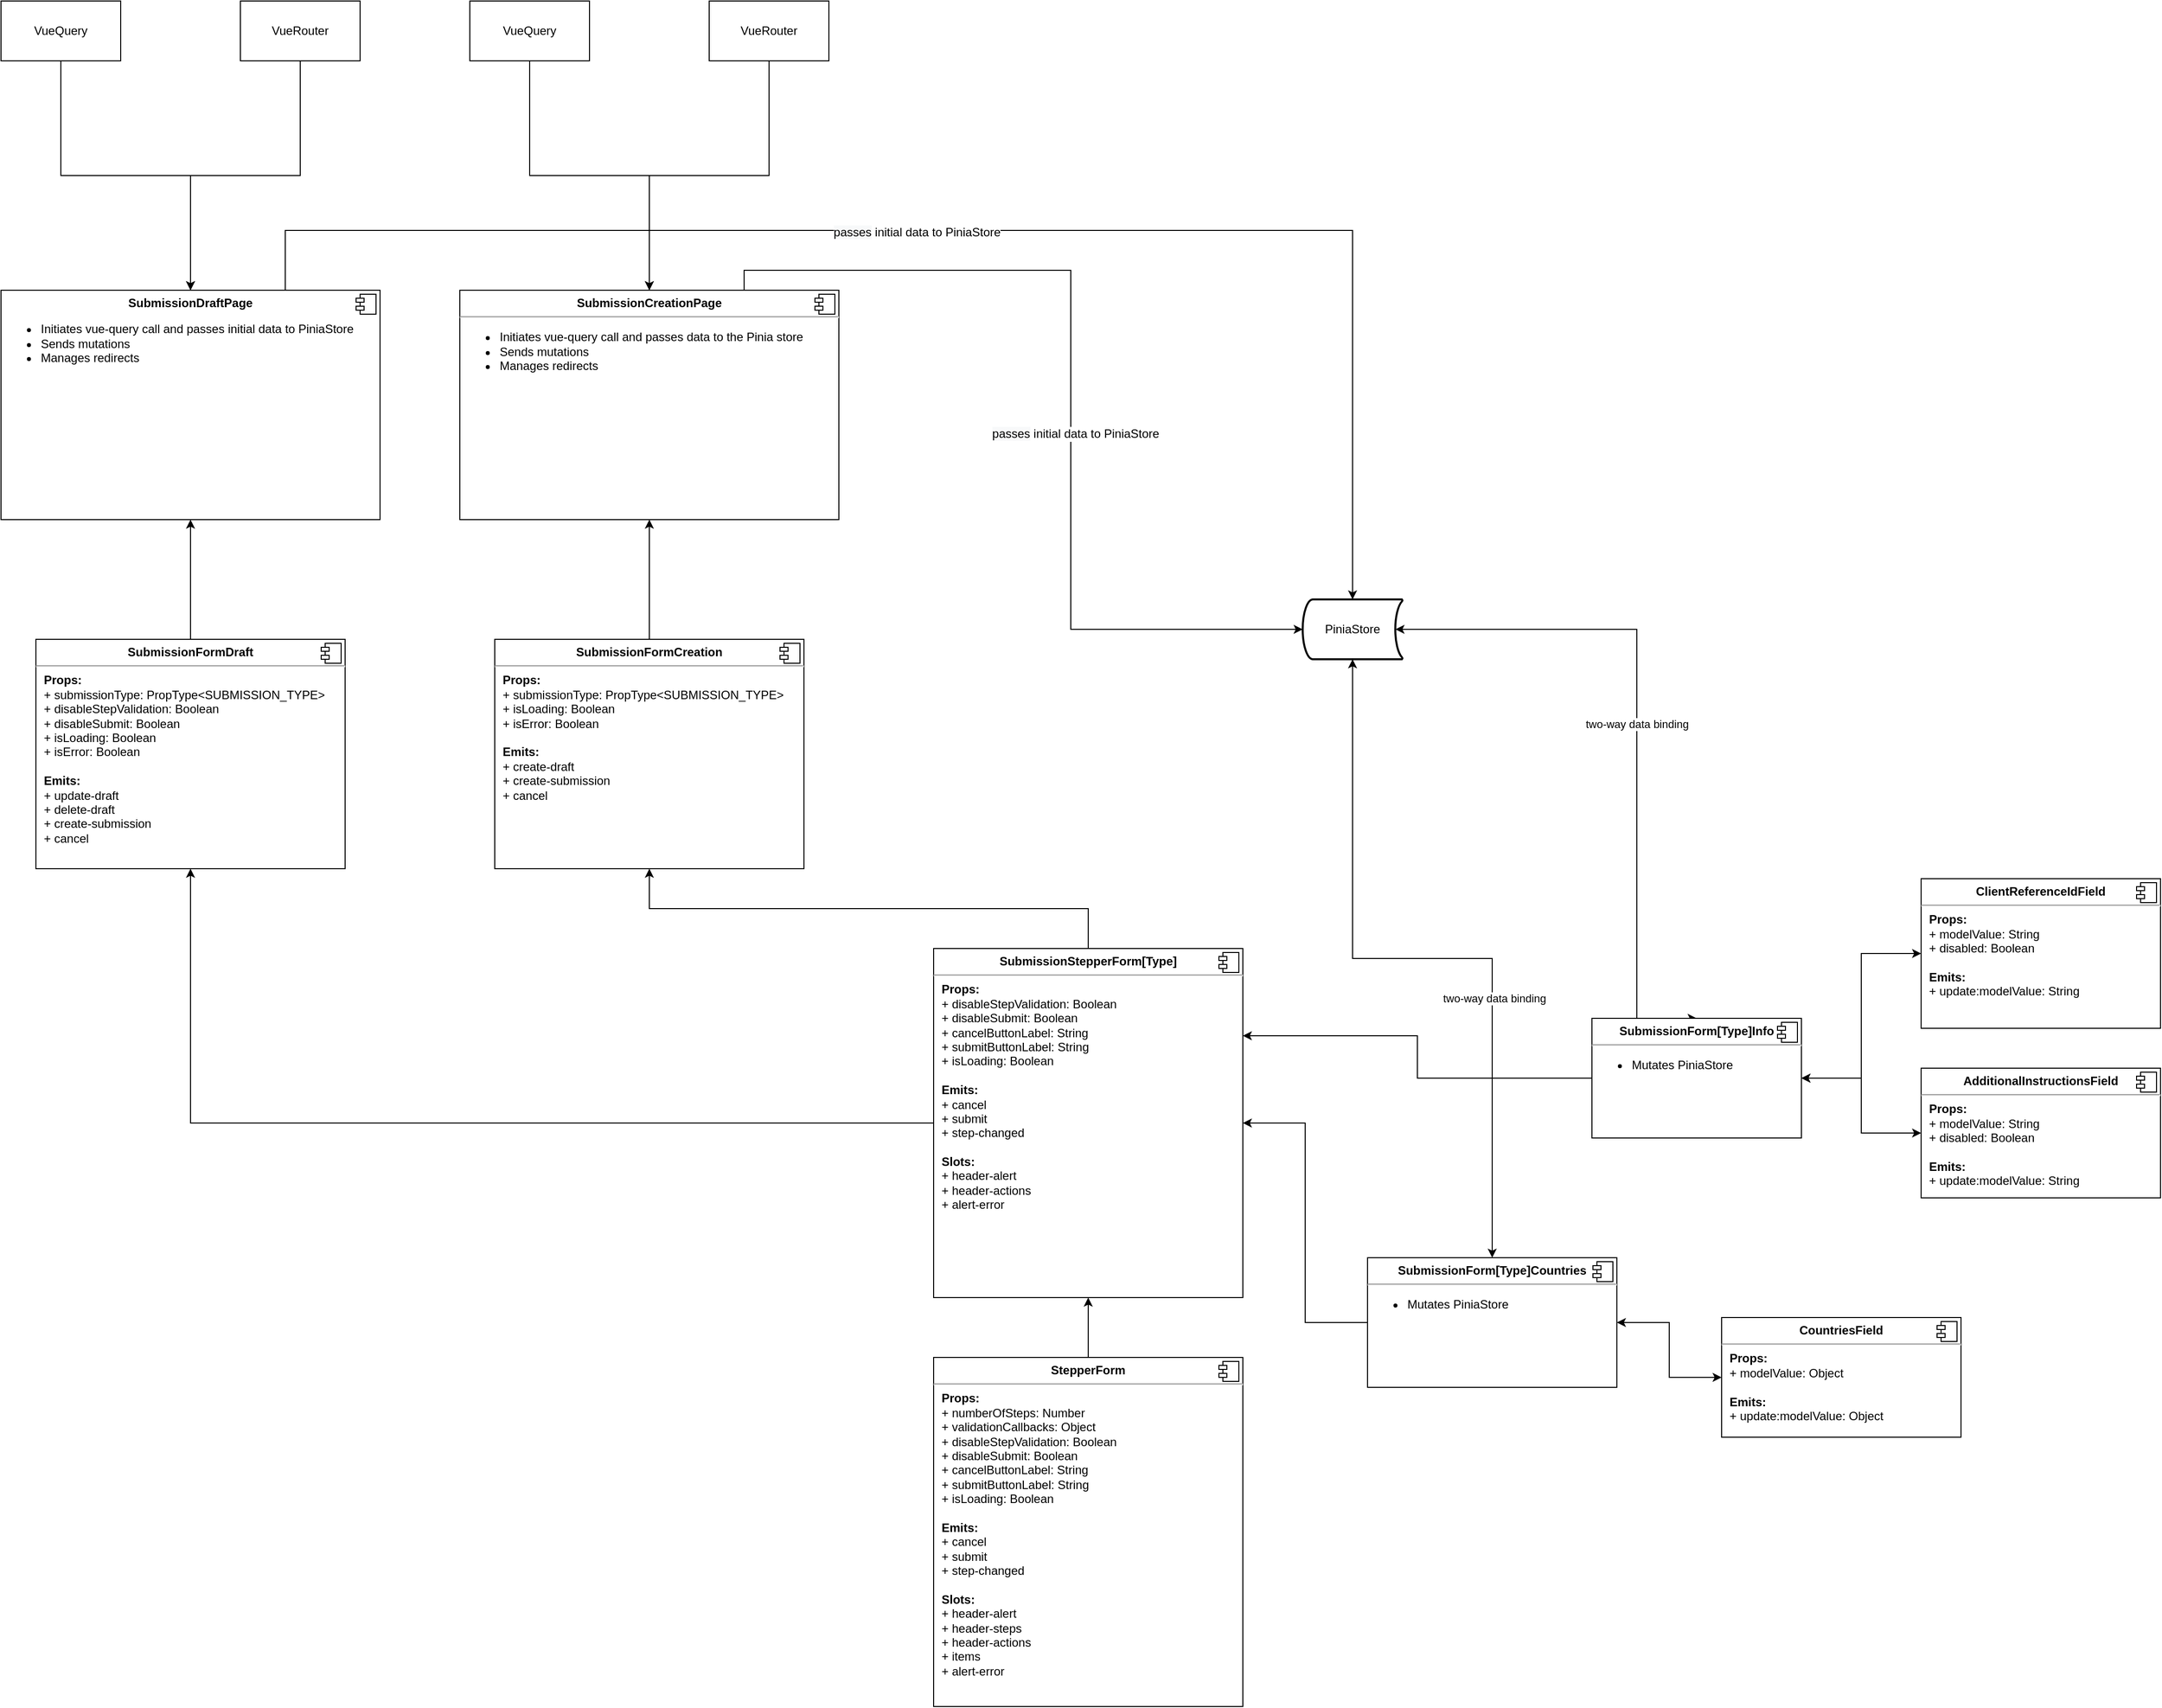 <mxfile version="24.4.3" type="github" pages="2">
  <diagram id="yQAiJljKEvF_fn-yX_yT" name="Page-1">
    <mxGraphModel dx="2591" dy="2168" grid="1" gridSize="10" guides="1" tooltips="1" connect="1" arrows="1" fold="1" page="1" pageScale="1" pageWidth="850" pageHeight="1100" math="0" shadow="0">
      <root>
        <mxCell id="0" />
        <mxCell id="1" parent="0" />
        <mxCell id="LBfsR1uAuUa0BLk_5qPO-131" style="edgeStyle=orthogonalEdgeStyle;rounded=0;sketch=0;orthogonalLoop=1;jettySize=auto;html=1;entryX=0.5;entryY=1;entryDx=0;entryDy=0;shadow=0;startArrow=none;startFill=0;" parent="1" source="LBfsR1uAuUa0BLk_5qPO-85" target="LBfsR1uAuUa0BLk_5qPO-111" edge="1">
          <mxGeometry relative="1" as="geometry" />
        </mxCell>
        <mxCell id="LBfsR1uAuUa0BLk_5qPO-85" value="&lt;p style=&quot;margin:0px;margin-top:6px;text-align:center;&quot;&gt;&lt;span style=&quot;&quot;&gt;&lt;b&gt;SubmissionFormCreation&lt;/b&gt;&lt;/span&gt;&lt;br&gt;&lt;/p&gt;&lt;hr&gt;&lt;p style=&quot;margin:0px;margin-left:8px;&quot;&gt;&lt;b style=&quot;background-color: initial;&quot;&gt;Props:&lt;/b&gt;&lt;br&gt;+ submissionType: PropType&amp;lt;SUBMISSION_TYPE&amp;gt;&lt;br&gt;+ isLoading: Boolean&lt;/p&gt;&lt;p style=&quot;margin:0px;margin-left:8px;&quot;&gt;+ isError: Boolean&lt;br&gt;&lt;br&gt;&lt;b&gt;Emits:&lt;/b&gt;&lt;br&gt;+&amp;nbsp;create-draft&lt;br&gt;+&amp;nbsp;create-submission&lt;br&gt;+&amp;nbsp;cancel&lt;br&gt;&lt;/p&gt;" style="align=left;overflow=fill;html=1;dropTarget=0;" parent="1" vertex="1">
          <mxGeometry x="-163" y="-240" width="310" height="230" as="geometry" />
        </mxCell>
        <mxCell id="LBfsR1uAuUa0BLk_5qPO-86" value="" style="shape=component;jettyWidth=8;jettyHeight=4;" parent="LBfsR1uAuUa0BLk_5qPO-85" vertex="1">
          <mxGeometry x="1" width="20" height="20" relative="1" as="geometry">
            <mxPoint x="-24" y="4" as="offset" />
          </mxGeometry>
        </mxCell>
        <mxCell id="LBfsR1uAuUa0BLk_5qPO-87" style="edgeStyle=orthogonalEdgeStyle;rounded=0;sketch=0;orthogonalLoop=1;jettySize=auto;html=1;shadow=0;startArrow=none;startFill=0;exitX=0.5;exitY=0;exitDx=0;exitDy=0;entryX=0.5;entryY=1;entryDx=0;entryDy=0;" parent="1" source="LBfsR1uAuUa0BLk_5qPO-88" target="LBfsR1uAuUa0BLk_5qPO-85" edge="1">
          <mxGeometry relative="1" as="geometry">
            <mxPoint x="-8" y="90" as="targetPoint" />
          </mxGeometry>
        </mxCell>
        <mxCell id="LBfsR1uAuUa0BLk_5qPO-130" style="edgeStyle=orthogonalEdgeStyle;rounded=0;sketch=0;orthogonalLoop=1;jettySize=auto;html=1;entryX=0.5;entryY=1;entryDx=0;entryDy=0;shadow=0;startArrow=none;startFill=0;" parent="1" source="LBfsR1uAuUa0BLk_5qPO-88" target="LBfsR1uAuUa0BLk_5qPO-122" edge="1">
          <mxGeometry relative="1" as="geometry" />
        </mxCell>
        <mxCell id="LBfsR1uAuUa0BLk_5qPO-88" value="&lt;p style=&quot;margin:0px;margin-top:6px;text-align:center;&quot;&gt;&lt;b&gt;SubmissionStepperForm[Type]&lt;/b&gt;&lt;br&gt;&lt;/p&gt;&lt;hr&gt;&lt;p style=&quot;margin:0px;margin-left:8px;&quot;&gt;&lt;b style=&quot;background-color: initial;&quot;&gt;Props:&lt;/b&gt;&lt;br&gt;&lt;/p&gt;&lt;p style=&quot;margin:0px;margin-left:8px;&quot;&gt;+ disableStepValidation: Boolean&lt;br&gt;+ disableSubmit: Boolean&lt;br&gt;+ cancelButtonLabel: String&lt;br&gt;+ submitButtonLabel: String&lt;br&gt;+ isLoading: Boolean&lt;br&gt;&lt;br&gt;&lt;b&gt;Emits:&lt;/b&gt;&lt;br&gt;+&amp;nbsp;cancel&lt;br&gt;+&amp;nbsp;submit&lt;br&gt;+&amp;nbsp;step-changed&lt;br&gt;&lt;br&gt;&lt;b&gt;Slots:&lt;/b&gt;&lt;br&gt;+ header-alert&lt;br&gt;+ header-actions&lt;br&gt;+ alert-error&lt;/p&gt;" style="align=left;overflow=fill;html=1;dropTarget=0;" parent="1" vertex="1">
          <mxGeometry x="277" y="70" width="310" height="350" as="geometry" />
        </mxCell>
        <mxCell id="LBfsR1uAuUa0BLk_5qPO-89" value="" style="shape=component;jettyWidth=8;jettyHeight=4;" parent="LBfsR1uAuUa0BLk_5qPO-88" vertex="1">
          <mxGeometry x="1" width="20" height="20" relative="1" as="geometry">
            <mxPoint x="-24" y="4" as="offset" />
          </mxGeometry>
        </mxCell>
        <mxCell id="LBfsR1uAuUa0BLk_5qPO-90" style="edgeStyle=orthogonalEdgeStyle;rounded=0;sketch=0;orthogonalLoop=1;jettySize=auto;html=1;shadow=0;startArrow=classic;startFill=1;exitX=0.5;exitY=0;exitDx=0;exitDy=0;entryX=0.93;entryY=0.5;entryDx=0;entryDy=0;entryPerimeter=0;" parent="1" source="LBfsR1uAuUa0BLk_5qPO-94" target="LBfsR1uAuUa0BLk_5qPO-96" edge="1">
          <mxGeometry relative="1" as="geometry">
            <mxPoint x="857" y="-250" as="targetPoint" />
            <Array as="points">
              <mxPoint x="982" y="-250" />
            </Array>
          </mxGeometry>
        </mxCell>
        <mxCell id="LBfsR1uAuUa0BLk_5qPO-91" value="two-way data binding" style="edgeLabel;html=1;align=center;verticalAlign=middle;resizable=0;points=[];" parent="LBfsR1uAuUa0BLk_5qPO-90" vertex="1" connectable="0">
          <mxGeometry x="0.027" relative="1" as="geometry">
            <mxPoint as="offset" />
          </mxGeometry>
        </mxCell>
        <mxCell id="LBfsR1uAuUa0BLk_5qPO-92" style="edgeStyle=orthogonalEdgeStyle;rounded=0;sketch=0;orthogonalLoop=1;jettySize=auto;html=1;entryX=0;entryY=0.5;entryDx=0;entryDy=0;shadow=0;startArrow=classic;startFill=1;" parent="1" source="LBfsR1uAuUa0BLk_5qPO-94" target="LBfsR1uAuUa0BLk_5qPO-97" edge="1">
          <mxGeometry relative="1" as="geometry" />
        </mxCell>
        <mxCell id="LBfsR1uAuUa0BLk_5qPO-120" style="edgeStyle=orthogonalEdgeStyle;rounded=0;sketch=0;orthogonalLoop=1;jettySize=auto;html=1;entryX=1;entryY=0.25;entryDx=0;entryDy=0;shadow=0;startArrow=none;startFill=0;" parent="1" source="LBfsR1uAuUa0BLk_5qPO-94" target="LBfsR1uAuUa0BLk_5qPO-88" edge="1">
          <mxGeometry relative="1" as="geometry" />
        </mxCell>
        <mxCell id="LBfsR1uAuUa0BLk_5qPO-94" value="&lt;p style=&quot;margin:0px;margin-top:6px;text-align:center;&quot;&gt;&lt;b&gt;SubmissionForm[Type]Info&lt;/b&gt;&lt;br&gt;&lt;/p&gt;&lt;hr&gt;&lt;p style=&quot;margin:0px;margin-left:8px;&quot;&gt;&lt;/p&gt;&lt;ul&gt;&lt;li&gt;&lt;span style=&quot;background-color: initial;&quot;&gt;Mutates PiniaStore&lt;/span&gt;&lt;/li&gt;&lt;/ul&gt;&lt;p&gt;&lt;/p&gt;" style="align=left;overflow=fill;html=1;dropTarget=0;" parent="1" vertex="1">
          <mxGeometry x="937" y="140" width="210" height="120" as="geometry" />
        </mxCell>
        <mxCell id="LBfsR1uAuUa0BLk_5qPO-95" value="" style="shape=component;jettyWidth=8;jettyHeight=4;" parent="LBfsR1uAuUa0BLk_5qPO-94" vertex="1">
          <mxGeometry x="1" width="20" height="20" relative="1" as="geometry">
            <mxPoint x="-24" y="4" as="offset" />
          </mxGeometry>
        </mxCell>
        <mxCell id="LBfsR1uAuUa0BLk_5qPO-96" value="PiniaStore" style="strokeWidth=2;html=1;shape=mxgraph.flowchart.stored_data;whiteSpace=wrap;" parent="1" vertex="1">
          <mxGeometry x="647" y="-280" width="100" height="60" as="geometry" />
        </mxCell>
        <mxCell id="LBfsR1uAuUa0BLk_5qPO-97" value="&lt;p style=&quot;margin:0px;margin-top:6px;text-align:center;&quot;&gt;&lt;b&gt;ClientReferenceIdField&lt;/b&gt;&lt;br&gt;&lt;/p&gt;&lt;hr&gt;&lt;p style=&quot;margin:0px;margin-left:8px;&quot;&gt;&lt;b style=&quot;background-color: initial;&quot;&gt;Props:&lt;/b&gt;&lt;br&gt;+ modelValue: String&lt;br&gt;+ disabled: Boolean&lt;br&gt;&lt;br&gt;&lt;b&gt;Emits:&lt;/b&gt;&lt;br&gt;+&amp;nbsp;update:modelValue: String&lt;br&gt;&lt;/p&gt;" style="align=left;overflow=fill;html=1;dropTarget=0;" parent="1" vertex="1">
          <mxGeometry x="1267" width="240" height="150" as="geometry" />
        </mxCell>
        <mxCell id="LBfsR1uAuUa0BLk_5qPO-98" value="" style="shape=component;jettyWidth=8;jettyHeight=4;" parent="LBfsR1uAuUa0BLk_5qPO-97" vertex="1">
          <mxGeometry x="1" width="20" height="20" relative="1" as="geometry">
            <mxPoint x="-24" y="4" as="offset" />
          </mxGeometry>
        </mxCell>
        <mxCell id="LBfsR1uAuUa0BLk_5qPO-99" style="edgeStyle=orthogonalEdgeStyle;rounded=0;sketch=0;orthogonalLoop=1;jettySize=auto;html=1;entryX=1;entryY=0.5;entryDx=0;entryDy=0;shadow=0;startArrow=classic;startFill=1;" parent="1" source="LBfsR1uAuUa0BLk_5qPO-100" target="LBfsR1uAuUa0BLk_5qPO-94" edge="1">
          <mxGeometry relative="1" as="geometry" />
        </mxCell>
        <mxCell id="LBfsR1uAuUa0BLk_5qPO-100" value="&lt;p style=&quot;margin:0px;margin-top:6px;text-align:center;&quot;&gt;&lt;b&gt;AdditionalInstructionsField&lt;/b&gt;&lt;br&gt;&lt;/p&gt;&lt;hr&gt;&lt;p style=&quot;margin:0px;margin-left:8px;&quot;&gt;&lt;b style=&quot;background-color: initial;&quot;&gt;Props:&lt;/b&gt;&lt;br&gt;+ modelValue: String&lt;br&gt;+ disabled: Boolean&lt;br&gt;&lt;br&gt;&lt;b&gt;Emits:&lt;/b&gt;&lt;br&gt;+&amp;nbsp;update:modelValue: String&lt;br&gt;&lt;/p&gt;" style="align=left;overflow=fill;html=1;dropTarget=0;" parent="1" vertex="1">
          <mxGeometry x="1267" y="190" width="240" height="130" as="geometry" />
        </mxCell>
        <mxCell id="LBfsR1uAuUa0BLk_5qPO-101" value="" style="shape=component;jettyWidth=8;jettyHeight=4;" parent="LBfsR1uAuUa0BLk_5qPO-100" vertex="1">
          <mxGeometry x="1" width="20" height="20" relative="1" as="geometry">
            <mxPoint x="-24" y="4" as="offset" />
          </mxGeometry>
        </mxCell>
        <mxCell id="LBfsR1uAuUa0BLk_5qPO-102" style="edgeStyle=orthogonalEdgeStyle;rounded=0;sketch=0;orthogonalLoop=1;jettySize=auto;html=1;shadow=0;startArrow=classic;startFill=1;entryX=0.5;entryY=1;entryDx=0;entryDy=0;entryPerimeter=0;" parent="1" source="LBfsR1uAuUa0BLk_5qPO-105" target="LBfsR1uAuUa0BLk_5qPO-96" edge="1">
          <mxGeometry relative="1" as="geometry">
            <mxPoint x="707" y="170" as="targetPoint" />
          </mxGeometry>
        </mxCell>
        <mxCell id="LBfsR1uAuUa0BLk_5qPO-103" value="two-way data binding" style="edgeLabel;html=1;align=center;verticalAlign=middle;resizable=0;points=[];" parent="LBfsR1uAuUa0BLk_5qPO-102" vertex="1" connectable="0">
          <mxGeometry x="-0.297" y="-2" relative="1" as="geometry">
            <mxPoint as="offset" />
          </mxGeometry>
        </mxCell>
        <mxCell id="LBfsR1uAuUa0BLk_5qPO-104" style="edgeStyle=orthogonalEdgeStyle;rounded=0;sketch=0;orthogonalLoop=1;jettySize=auto;html=1;shadow=0;startArrow=none;startFill=0;exitX=0;exitY=0.5;exitDx=0;exitDy=0;" parent="1" source="LBfsR1uAuUa0BLk_5qPO-105" target="LBfsR1uAuUa0BLk_5qPO-88" edge="1">
          <mxGeometry relative="1" as="geometry" />
        </mxCell>
        <mxCell id="LBfsR1uAuUa0BLk_5qPO-105" value="&lt;p style=&quot;margin:0px;margin-top:6px;text-align:center;&quot;&gt;&lt;b&gt;SubmissionForm[Type]Countries&lt;/b&gt;&lt;br&gt;&lt;/p&gt;&lt;hr&gt;&lt;p style=&quot;margin:0px;margin-left:8px;&quot;&gt;&lt;/p&gt;&lt;ul&gt;&lt;li&gt;&lt;span style=&quot;background-color: initial;&quot;&gt;Mutates PiniaStore&lt;/span&gt;&lt;/li&gt;&lt;/ul&gt;&lt;p&gt;&lt;/p&gt;" style="align=left;overflow=fill;html=1;dropTarget=0;" parent="1" vertex="1">
          <mxGeometry x="712" y="380" width="250" height="130" as="geometry" />
        </mxCell>
        <mxCell id="LBfsR1uAuUa0BLk_5qPO-106" value="" style="shape=component;jettyWidth=8;jettyHeight=4;" parent="LBfsR1uAuUa0BLk_5qPO-105" vertex="1">
          <mxGeometry x="1" width="20" height="20" relative="1" as="geometry">
            <mxPoint x="-24" y="4" as="offset" />
          </mxGeometry>
        </mxCell>
        <mxCell id="LBfsR1uAuUa0BLk_5qPO-107" style="edgeStyle=orthogonalEdgeStyle;rounded=0;sketch=0;orthogonalLoop=1;jettySize=auto;html=1;entryX=1;entryY=0.5;entryDx=0;entryDy=0;shadow=0;startArrow=classic;startFill=1;" parent="1" source="LBfsR1uAuUa0BLk_5qPO-108" target="LBfsR1uAuUa0BLk_5qPO-105" edge="1">
          <mxGeometry relative="1" as="geometry" />
        </mxCell>
        <mxCell id="LBfsR1uAuUa0BLk_5qPO-108" value="&lt;p style=&quot;margin:0px;margin-top:6px;text-align:center;&quot;&gt;&lt;b&gt;CountriesField&lt;/b&gt;&lt;br&gt;&lt;/p&gt;&lt;hr&gt;&lt;p style=&quot;margin:0px;margin-left:8px;&quot;&gt;&lt;b style=&quot;background-color: initial;&quot;&gt;Props:&lt;/b&gt;&lt;br&gt;+ modelValue: Object&lt;br&gt;&lt;br&gt;&lt;b&gt;Emits:&lt;/b&gt;&lt;br&gt;+&amp;nbsp;update:modelValue: Object&lt;br&gt;&lt;/p&gt;" style="align=left;overflow=fill;html=1;dropTarget=0;" parent="1" vertex="1">
          <mxGeometry x="1067" y="440" width="240" height="120" as="geometry" />
        </mxCell>
        <mxCell id="LBfsR1uAuUa0BLk_5qPO-109" value="" style="shape=component;jettyWidth=8;jettyHeight=4;" parent="LBfsR1uAuUa0BLk_5qPO-108" vertex="1">
          <mxGeometry x="1" width="20" height="20" relative="1" as="geometry">
            <mxPoint x="-24" y="4" as="offset" />
          </mxGeometry>
        </mxCell>
        <mxCell id="LBfsR1uAuUa0BLk_5qPO-110" style="edgeStyle=orthogonalEdgeStyle;rounded=0;sketch=0;orthogonalLoop=1;jettySize=auto;html=1;entryX=0;entryY=0.5;entryDx=0;entryDy=0;entryPerimeter=0;shadow=0;startArrow=none;startFill=0;exitX=0.75;exitY=0;exitDx=0;exitDy=0;" parent="1" source="LBfsR1uAuUa0BLk_5qPO-111" target="LBfsR1uAuUa0BLk_5qPO-96" edge="1">
          <mxGeometry relative="1" as="geometry" />
        </mxCell>
        <mxCell id="LBfsR1uAuUa0BLk_5qPO-134" value="&lt;span style=&quot;font-size: 12px; text-align: left; background-color: rgb(248, 249, 250);&quot;&gt;passes&lt;/span&gt;&lt;span style=&quot;font-size: 12px; text-align: left; background-color: initial;&quot;&gt;&amp;nbsp;initial data to PiniaStore&lt;/span&gt;" style="edgeLabel;html=1;align=center;verticalAlign=middle;resizable=0;points=[];" parent="LBfsR1uAuUa0BLk_5qPO-110" vertex="1" connectable="0">
          <mxGeometry x="0.088" y="4" relative="1" as="geometry">
            <mxPoint as="offset" />
          </mxGeometry>
        </mxCell>
        <mxCell id="LBfsR1uAuUa0BLk_5qPO-111" value="&lt;p style=&quot;margin:0px;margin-top:6px;text-align:center;&quot;&gt;&lt;span style=&quot;&quot;&gt;&lt;b&gt;SubmissionCreationPage&lt;/b&gt;&lt;/span&gt;&lt;br&gt;&lt;/p&gt;&lt;hr&gt;&lt;p style=&quot;margin:0px;margin-left:8px;&quot;&gt;&lt;/p&gt;&lt;ul&gt;&lt;li&gt;Initiates vue-query call and passes&lt;span style=&quot;background-color: initial;&quot;&gt;&amp;nbsp;data to the Pinia store&lt;/span&gt;&lt;/li&gt;&lt;li&gt;Sends mutations&lt;/li&gt;&lt;li&gt;Manages redirects&lt;/li&gt;&lt;/ul&gt;&lt;p&gt;&lt;/p&gt;" style="align=left;overflow=fill;html=1;dropTarget=0;" parent="1" vertex="1">
          <mxGeometry x="-198" y="-590" width="380" height="230" as="geometry" />
        </mxCell>
        <mxCell id="LBfsR1uAuUa0BLk_5qPO-112" value="" style="shape=component;jettyWidth=8;jettyHeight=4;" parent="LBfsR1uAuUa0BLk_5qPO-111" vertex="1">
          <mxGeometry x="1" width="20" height="20" relative="1" as="geometry">
            <mxPoint x="-24" y="4" as="offset" />
          </mxGeometry>
        </mxCell>
        <mxCell id="LBfsR1uAuUa0BLk_5qPO-113" style="edgeStyle=orthogonalEdgeStyle;rounded=0;sketch=0;orthogonalLoop=1;jettySize=auto;html=1;shadow=0;startArrow=none;startFill=0;" parent="1" source="LBfsR1uAuUa0BLk_5qPO-114" target="LBfsR1uAuUa0BLk_5qPO-111" edge="1">
          <mxGeometry relative="1" as="geometry" />
        </mxCell>
        <mxCell id="LBfsR1uAuUa0BLk_5qPO-114" value="VueQuery" style="rounded=0;whiteSpace=wrap;html=1;" parent="1" vertex="1">
          <mxGeometry x="-188" y="-880" width="120" height="60" as="geometry" />
        </mxCell>
        <mxCell id="LBfsR1uAuUa0BLk_5qPO-115" style="edgeStyle=orthogonalEdgeStyle;rounded=0;sketch=0;orthogonalLoop=1;jettySize=auto;html=1;entryX=0.5;entryY=1;entryDx=0;entryDy=0;shadow=0;startArrow=none;startFill=0;" parent="1" source="LBfsR1uAuUa0BLk_5qPO-116" target="LBfsR1uAuUa0BLk_5qPO-88" edge="1">
          <mxGeometry relative="1" as="geometry" />
        </mxCell>
        <mxCell id="LBfsR1uAuUa0BLk_5qPO-116" value="&lt;p style=&quot;margin:0px;margin-top:6px;text-align:center;&quot;&gt;&lt;b&gt;StepperForm&lt;/b&gt;&lt;br&gt;&lt;/p&gt;&lt;hr&gt;&lt;p style=&quot;margin:0px;margin-left:8px;&quot;&gt;&lt;b style=&quot;background-color: initial;&quot;&gt;Props:&lt;/b&gt;&lt;br&gt;&lt;/p&gt;&lt;p style=&quot;margin:0px;margin-left:8px;&quot;&gt;+ numberOfSteps: Number&lt;br&gt;+ validationCallbacks: Object&lt;br&gt;+ disableStepValidation: Boolean&lt;br&gt;+ disableSubmit: Boolean&lt;br&gt;+ cancelButtonLabel: String&lt;br&gt;+ submitButtonLabel: String&lt;br&gt;+ isLoading: Boolean&lt;br&gt;&lt;br&gt;&lt;b&gt;Emits:&lt;/b&gt;&lt;br&gt;+&amp;nbsp;cancel&lt;br&gt;+&amp;nbsp;submit&lt;br&gt;+&amp;nbsp;step-changed&lt;br&gt;&lt;br&gt;&lt;b&gt;Slots:&lt;/b&gt;&lt;br&gt;+ header-alert&lt;br&gt;+&amp;nbsp;header-steps&lt;br&gt;+ header-actions&lt;br&gt;+&amp;nbsp;items&lt;br&gt;+ alert-error&lt;/p&gt;" style="align=left;overflow=fill;html=1;dropTarget=0;" parent="1" vertex="1">
          <mxGeometry x="277" y="480" width="310" height="350" as="geometry" />
        </mxCell>
        <mxCell id="LBfsR1uAuUa0BLk_5qPO-117" value="" style="shape=component;jettyWidth=8;jettyHeight=4;" parent="LBfsR1uAuUa0BLk_5qPO-116" vertex="1">
          <mxGeometry x="1" width="20" height="20" relative="1" as="geometry">
            <mxPoint x="-24" y="4" as="offset" />
          </mxGeometry>
        </mxCell>
        <mxCell id="LBfsR1uAuUa0BLk_5qPO-118" style="edgeStyle=orthogonalEdgeStyle;rounded=0;sketch=0;orthogonalLoop=1;jettySize=auto;html=1;entryX=0.5;entryY=0;entryDx=0;entryDy=0;shadow=0;startArrow=none;startFill=0;" parent="1" source="LBfsR1uAuUa0BLk_5qPO-119" target="LBfsR1uAuUa0BLk_5qPO-111" edge="1">
          <mxGeometry relative="1" as="geometry" />
        </mxCell>
        <mxCell id="LBfsR1uAuUa0BLk_5qPO-119" value="VueRouter" style="rounded=0;whiteSpace=wrap;html=1;" parent="1" vertex="1">
          <mxGeometry x="52" y="-880" width="120" height="60" as="geometry" />
        </mxCell>
        <mxCell id="LBfsR1uAuUa0BLk_5qPO-121" style="edgeStyle=orthogonalEdgeStyle;rounded=0;sketch=0;orthogonalLoop=1;jettySize=auto;html=1;entryX=0.5;entryY=1;entryDx=0;entryDy=0;shadow=0;startArrow=none;startFill=0;" parent="1" source="LBfsR1uAuUa0BLk_5qPO-122" target="LBfsR1uAuUa0BLk_5qPO-124" edge="1">
          <mxGeometry relative="1" as="geometry" />
        </mxCell>
        <mxCell id="LBfsR1uAuUa0BLk_5qPO-122" value="&lt;p style=&quot;margin:0px;margin-top:6px;text-align:center;&quot;&gt;&lt;span style=&quot;&quot;&gt;&lt;b&gt;SubmissionFormDraft&lt;/b&gt;&lt;/span&gt;&lt;br&gt;&lt;/p&gt;&lt;hr&gt;&lt;p style=&quot;margin:0px;margin-left:8px;&quot;&gt;&lt;b style=&quot;background-color: initial;&quot;&gt;Props:&lt;/b&gt;&lt;br&gt;+ submissionType: PropType&amp;lt;SUBMISSION_TYPE&amp;gt;&lt;br&gt;+ disableStepValidation: Boolean&lt;br&gt;+ disableSubmit: Boolean&lt;br&gt;+ isLoading: Boolean&lt;/p&gt;&lt;p style=&quot;margin:0px;margin-left:8px;&quot;&gt;+ isError: Boolean&lt;br&gt;&lt;br&gt;&lt;b&gt;Emits:&lt;/b&gt;&lt;br&gt;+&amp;nbsp;update-draft&lt;br&gt;+&amp;nbsp;delete-draft&lt;br&gt;+&amp;nbsp;create-submission&lt;br&gt;+&amp;nbsp;cancel&lt;br&gt;&lt;/p&gt;" style="align=left;overflow=fill;html=1;dropTarget=0;" parent="1" vertex="1">
          <mxGeometry x="-623" y="-240" width="310" height="230" as="geometry" />
        </mxCell>
        <mxCell id="LBfsR1uAuUa0BLk_5qPO-123" value="" style="shape=component;jettyWidth=8;jettyHeight=4;" parent="LBfsR1uAuUa0BLk_5qPO-122" vertex="1">
          <mxGeometry x="1" width="20" height="20" relative="1" as="geometry">
            <mxPoint x="-24" y="4" as="offset" />
          </mxGeometry>
        </mxCell>
        <mxCell id="LBfsR1uAuUa0BLk_5qPO-132" style="edgeStyle=orthogonalEdgeStyle;rounded=0;sketch=0;orthogonalLoop=1;jettySize=auto;html=1;exitX=0.75;exitY=0;exitDx=0;exitDy=0;entryX=0.5;entryY=0;entryDx=0;entryDy=0;entryPerimeter=0;shadow=0;startArrow=none;startFill=0;" parent="1" source="LBfsR1uAuUa0BLk_5qPO-124" target="LBfsR1uAuUa0BLk_5qPO-96" edge="1">
          <mxGeometry relative="1" as="geometry">
            <Array as="points">
              <mxPoint x="-373" y="-650" />
              <mxPoint x="697" y="-650" />
            </Array>
          </mxGeometry>
        </mxCell>
        <mxCell id="LBfsR1uAuUa0BLk_5qPO-133" value="&lt;span style=&quot;font-size: 12px; text-align: left; background-color: rgb(248, 249, 250);&quot;&gt;passes&lt;/span&gt;&lt;span style=&quot;font-size: 12px; text-align: left; background-color: initial;&quot;&gt;&amp;nbsp;initial data to PiniaStore&lt;/span&gt;" style="edgeLabel;html=1;align=center;verticalAlign=middle;resizable=0;points=[];" parent="LBfsR1uAuUa0BLk_5qPO-132" vertex="1" connectable="0">
          <mxGeometry x="-0.077" y="-2" relative="1" as="geometry">
            <mxPoint as="offset" />
          </mxGeometry>
        </mxCell>
        <mxCell id="LBfsR1uAuUa0BLk_5qPO-124" value="&lt;p style=&quot;margin:0px;margin-top:6px;text-align:center;&quot;&gt;&lt;span style=&quot;&quot;&gt;&lt;b&gt;SubmissionDraftPage&lt;/b&gt;&lt;/span&gt;&lt;/p&gt;&lt;p style=&quot;margin:0px;margin-left:8px;&quot;&gt;&lt;/p&gt;&lt;ul&gt;&lt;li&gt;Initiates vue-query call and passes&lt;span style=&quot;background-color: initial;&quot;&gt;&amp;nbsp;initial data to PiniaStore&lt;/span&gt;&lt;/li&gt;&lt;li&gt;Sends mutations&lt;/li&gt;&lt;li&gt;Manages redirects&lt;/li&gt;&lt;/ul&gt;&lt;p&gt;&lt;/p&gt;" style="align=left;overflow=fill;html=1;dropTarget=0;" parent="1" vertex="1">
          <mxGeometry x="-658" y="-590" width="380" height="230" as="geometry" />
        </mxCell>
        <mxCell id="LBfsR1uAuUa0BLk_5qPO-125" value="" style="shape=component;jettyWidth=8;jettyHeight=4;" parent="LBfsR1uAuUa0BLk_5qPO-124" vertex="1">
          <mxGeometry x="1" width="20" height="20" relative="1" as="geometry">
            <mxPoint x="-24" y="4" as="offset" />
          </mxGeometry>
        </mxCell>
        <mxCell id="LBfsR1uAuUa0BLk_5qPO-126" style="edgeStyle=orthogonalEdgeStyle;rounded=0;sketch=0;orthogonalLoop=1;jettySize=auto;html=1;shadow=0;startArrow=none;startFill=0;" parent="1" source="LBfsR1uAuUa0BLk_5qPO-127" target="LBfsR1uAuUa0BLk_5qPO-124" edge="1">
          <mxGeometry relative="1" as="geometry" />
        </mxCell>
        <mxCell id="LBfsR1uAuUa0BLk_5qPO-127" value="VueQuery" style="rounded=0;whiteSpace=wrap;html=1;" parent="1" vertex="1">
          <mxGeometry x="-658" y="-880" width="120" height="60" as="geometry" />
        </mxCell>
        <mxCell id="LBfsR1uAuUa0BLk_5qPO-128" style="edgeStyle=orthogonalEdgeStyle;rounded=0;sketch=0;orthogonalLoop=1;jettySize=auto;html=1;entryX=0.5;entryY=0;entryDx=0;entryDy=0;shadow=0;startArrow=none;startFill=0;" parent="1" source="LBfsR1uAuUa0BLk_5qPO-129" target="LBfsR1uAuUa0BLk_5qPO-124" edge="1">
          <mxGeometry relative="1" as="geometry" />
        </mxCell>
        <mxCell id="LBfsR1uAuUa0BLk_5qPO-129" value="VueRouter" style="rounded=0;whiteSpace=wrap;html=1;" parent="1" vertex="1">
          <mxGeometry x="-418" y="-880" width="120" height="60" as="geometry" />
        </mxCell>
      </root>
    </mxGraphModel>
  </diagram>
  <diagram id="HEhGlu9tWBqDDKUYQvxM" name="Page-2">
    <mxGraphModel dx="1306" dy="1901" grid="1" gridSize="10" guides="1" tooltips="1" connect="1" arrows="1" fold="1" page="1" pageScale="1" pageWidth="850" pageHeight="1100" math="0" shadow="0">
      <root>
        <mxCell id="0" />
        <mxCell id="1" parent="0" />
        <mxCell id="orE96ya3R2-iCNUyX8ik-12" value="swagger&lt;br&gt;REST API" style="ellipse;shape=cloud;whiteSpace=wrap;html=1;" vertex="1" parent="1">
          <mxGeometry x="30" y="40" width="120" height="80" as="geometry" />
        </mxCell>
        <mxCell id="2TC6EJOvwJCOS-SMmGqn-3" value="The App" style="swimlane;horizontal=0;whiteSpace=wrap;html=1;" vertex="1" parent="1">
          <mxGeometry x="230" y="230" width="530" height="630" as="geometry">
            <mxRectangle x="230" y="230" width="40" height="80" as="alternateBounds" />
          </mxGeometry>
        </mxCell>
        <mxCell id="2TC6EJOvwJCOS-SMmGqn-14" value="Data Layer" style="swimlane;whiteSpace=wrap;html=1;" vertex="1" parent="2TC6EJOvwJCOS-SMmGqn-3">
          <mxGeometry x="60" y="30" width="440" height="310" as="geometry">
            <mxRectangle x="60" y="30" width="100" height="30" as="alternateBounds" />
          </mxGeometry>
        </mxCell>
        <mxCell id="orE96ya3R2-iCNUyX8ik-22" value="uncontrollable&amp;nbsp; apiClient" style="rounded=0;whiteSpace=wrap;html=1;" vertex="1" parent="2TC6EJOvwJCOS-SMmGqn-14">
          <mxGeometry x="20" y="40" width="120" height="40" as="geometry" />
        </mxCell>
        <mxCell id="2TC6EJOvwJCOS-SMmGqn-28" value="Controllable server resource n+1" style="swimlane;whiteSpace=wrap;html=1;" vertex="1" parent="2TC6EJOvwJCOS-SMmGqn-14">
          <mxGeometry x="10" y="110" width="420" height="190" as="geometry">
            <mxRectangle x="10" y="110" width="80" height="30" as="alternateBounds" />
          </mxGeometry>
        </mxCell>
        <mxCell id="2TC6EJOvwJCOS-SMmGqn-10" value="Repository" style="rounded=0;whiteSpace=wrap;html=1;" vertex="1" parent="2TC6EJOvwJCOS-SMmGqn-28">
          <mxGeometry x="10" y="120" width="120" height="60" as="geometry" />
        </mxCell>
        <mxCell id="2TC6EJOvwJCOS-SMmGqn-30" style="edgeStyle=orthogonalEdgeStyle;rounded=0;orthogonalLoop=1;jettySize=auto;html=1;entryX=1;entryY=0.25;entryDx=0;entryDy=0;" edge="1" parent="2TC6EJOvwJCOS-SMmGqn-28" source="2TC6EJOvwJCOS-SMmGqn-16" target="2TC6EJOvwJCOS-SMmGqn-10">
          <mxGeometry relative="1" as="geometry" />
        </mxCell>
        <mxCell id="2TC6EJOvwJCOS-SMmGqn-32" value="parses server data in runtime&lt;br&gt;generates controllable &lt;br&gt;server resource" style="edgeLabel;html=1;align=center;verticalAlign=middle;resizable=0;points=[];" vertex="1" connectable="0" parent="2TC6EJOvwJCOS-SMmGqn-30">
          <mxGeometry x="-0.063" y="8" relative="1" as="geometry">
            <mxPoint as="offset" />
          </mxGeometry>
        </mxCell>
        <mxCell id="2TC6EJOvwJCOS-SMmGqn-16" value="ZOD schema and TS type" style="rounded=0;whiteSpace=wrap;html=1;" vertex="1" parent="2TC6EJOvwJCOS-SMmGqn-28">
          <mxGeometry x="310" y="30" width="100" height="30" as="geometry" />
        </mxCell>
        <mxCell id="2TC6EJOvwJCOS-SMmGqn-33" style="edgeStyle=orthogonalEdgeStyle;rounded=0;orthogonalLoop=1;jettySize=auto;html=1;exitX=0.5;exitY=1;exitDx=0;exitDy=0;entryX=1;entryY=0.25;entryDx=0;entryDy=0;" edge="1" parent="2TC6EJOvwJCOS-SMmGqn-28" source="2TC6EJOvwJCOS-SMmGqn-17" target="2TC6EJOvwJCOS-SMmGqn-10">
          <mxGeometry relative="1" as="geometry" />
        </mxCell>
        <mxCell id="2TC6EJOvwJCOS-SMmGqn-17" value="ZOD schema and TS type" style="rounded=0;whiteSpace=wrap;html=1;" vertex="1" parent="2TC6EJOvwJCOS-SMmGqn-28">
          <mxGeometry x="310" y="70" width="100" height="30" as="geometry" />
        </mxCell>
        <mxCell id="2TC6EJOvwJCOS-SMmGqn-12" style="edgeStyle=orthogonalEdgeStyle;rounded=0;orthogonalLoop=1;jettySize=auto;html=1;entryX=0.5;entryY=1;entryDx=0;entryDy=0;" edge="1" parent="2TC6EJOvwJCOS-SMmGqn-14" source="2TC6EJOvwJCOS-SMmGqn-10" target="orE96ya3R2-iCNUyX8ik-22">
          <mxGeometry relative="1" as="geometry" />
        </mxCell>
        <mxCell id="c-ncqL3eCknp7ewZmuQt-8" value="Business Entities" style="swimlane;whiteSpace=wrap;html=1;startSize=23;" vertex="1" parent="2TC6EJOvwJCOS-SMmGqn-3">
          <mxGeometry x="125" y="400" width="310" height="200" as="geometry">
            <mxRectangle x="125" y="400" width="130" height="30" as="alternateBounds" />
          </mxGeometry>
        </mxCell>
        <mxCell id="c-ncqL3eCknp7ewZmuQt-9" value="client-cache&lt;br&gt;(TanStack Query)&lt;br&gt;&lt;br&gt;to handle server state" style="rounded=0;whiteSpace=wrap;html=1;" vertex="1" parent="c-ncqL3eCknp7ewZmuQt-8">
          <mxGeometry x="10" y="40" width="140" height="70" as="geometry" />
        </mxCell>
        <mxCell id="c-ncqL3eCknp7ewZmuQt-10" value="entity data model&lt;br&gt;(any state manager)&lt;br&gt;&lt;br&gt;business logic lives here&amp;nbsp;" style="rounded=0;whiteSpace=wrap;html=1;" vertex="1" parent="c-ncqL3eCknp7ewZmuQt-8">
          <mxGeometry x="160" y="40" width="140" height="70" as="geometry" />
        </mxCell>
        <mxCell id="c-ncqL3eCknp7ewZmuQt-11" value="Pure UI components" style="rounded=0;whiteSpace=wrap;html=1;" vertex="1" parent="c-ncqL3eCknp7ewZmuQt-8">
          <mxGeometry x="10" y="120" width="140" height="70" as="geometry" />
        </mxCell>
        <mxCell id="c-ncqL3eCknp7ewZmuQt-12" value="Connector components" style="rounded=0;whiteSpace=wrap;html=1;" vertex="1" parent="c-ncqL3eCknp7ewZmuQt-8">
          <mxGeometry x="160" y="120" width="140" height="70" as="geometry" />
        </mxCell>
        <mxCell id="2TC6EJOvwJCOS-SMmGqn-35" value="" style="endArrow=classic;html=1;rounded=0;exitX=0.5;exitY=1;exitDx=0;exitDy=0;entryX=0.5;entryY=0;entryDx=0;entryDy=0;" edge="1" parent="2TC6EJOvwJCOS-SMmGqn-3" source="2TC6EJOvwJCOS-SMmGqn-14" target="c-ncqL3eCknp7ewZmuQt-8">
          <mxGeometry width="50" height="50" relative="1" as="geometry">
            <mxPoint x="360" y="330" as="sourcePoint" />
            <mxPoint x="280" y="390" as="targetPoint" />
          </mxGeometry>
        </mxCell>
        <mxCell id="2TC6EJOvwJCOS-SMmGqn-36" value="The layer exports repositories and theirs I/O types" style="edgeLabel;html=1;align=center;verticalAlign=middle;resizable=0;points=[];" vertex="1" connectable="0" parent="2TC6EJOvwJCOS-SMmGqn-35">
          <mxGeometry y="-1" relative="1" as="geometry">
            <mxPoint as="offset" />
          </mxGeometry>
        </mxCell>
        <mxCell id="2TC6EJOvwJCOS-SMmGqn-4" value="" style="endArrow=none;startArrow=classic;html=1;rounded=0;entryX=0;entryY=0.25;entryDx=0;entryDy=0;dashed=1;endFill=0;exitX=1;exitY=0;exitDx=0;exitDy=27.5;exitPerimeter=0;" edge="1" parent="1" source="2TC6EJOvwJCOS-SMmGqn-5" target="orE96ya3R2-iCNUyX8ik-22">
          <mxGeometry width="50" height="50" relative="1" as="geometry">
            <mxPoint x="250" y="200" as="sourcePoint" />
            <mxPoint x="550" y="350" as="targetPoint" />
            <Array as="points">
              <mxPoint x="210" y="310" />
            </Array>
          </mxGeometry>
        </mxCell>
        <mxCell id="2TC6EJOvwJCOS-SMmGqn-5" value="SERVER" style="shape=cylinder3;whiteSpace=wrap;html=1;boundedLbl=1;backgroundOutline=1;size=15;" vertex="1" parent="1">
          <mxGeometry x="60" y="280" width="60" height="80" as="geometry" />
        </mxCell>
        <mxCell id="2TC6EJOvwJCOS-SMmGqn-7" value="" style="endArrow=classic;html=1;rounded=0;exitX=0.5;exitY=0;exitDx=0;exitDy=0;exitPerimeter=0;" edge="1" parent="1" source="2TC6EJOvwJCOS-SMmGqn-5" target="orE96ya3R2-iCNUyX8ik-12">
          <mxGeometry width="50" height="50" relative="1" as="geometry">
            <mxPoint x="170" y="220" as="sourcePoint" />
            <mxPoint x="100" y="180" as="targetPoint" />
          </mxGeometry>
        </mxCell>
        <mxCell id="2TC6EJOvwJCOS-SMmGqn-8" value="describes public resources&amp;nbsp;" style="edgeLabel;html=1;align=center;verticalAlign=middle;resizable=0;points=[];" vertex="1" connectable="0" parent="2TC6EJOvwJCOS-SMmGqn-7">
          <mxGeometry x="0.067" y="3" relative="1" as="geometry">
            <mxPoint x="1" as="offset" />
          </mxGeometry>
        </mxCell>
        <mxCell id="orE96ya3R2-iCNUyX8ik-19" value="" style="endArrow=classic;html=1;rounded=0;exitX=0.5;exitY=1;exitDx=0;exitDy=0;entryX=0.5;entryY=0;entryDx=0;entryDy=0;" edge="1" parent="1" source="orE96ya3R2-iCNUyX8ik-17" target="orE96ya3R2-iCNUyX8ik-22">
          <mxGeometry width="50" height="50" relative="1" as="geometry">
            <mxPoint x="500" y="400" as="sourcePoint" />
            <mxPoint x="490" y="150" as="targetPoint" />
          </mxGeometry>
        </mxCell>
        <mxCell id="orE96ya3R2-iCNUyX8ik-21" value="Produces API Client as an artifact&amp;nbsp;" style="edgeLabel;html=1;align=center;verticalAlign=middle;resizable=0;points=[];" vertex="1" connectable="0" parent="orE96ya3R2-iCNUyX8ik-19">
          <mxGeometry x="-0.037" relative="1" as="geometry">
            <mxPoint y="-1" as="offset" />
          </mxGeometry>
        </mxCell>
        <mxCell id="2TC6EJOvwJCOS-SMmGqn-26" value="" style="endArrow=none;startArrow=classic;html=1;rounded=0;exitX=0;exitY=0.75;exitDx=0;exitDy=0;dashed=1;endFill=0;entryX=1;entryY=0;entryDx=0;entryDy=52.5;entryPerimeter=0;" edge="1" parent="1" source="orE96ya3R2-iCNUyX8ik-22" target="2TC6EJOvwJCOS-SMmGqn-5">
          <mxGeometry width="50" height="50" relative="1" as="geometry">
            <mxPoint x="130" y="330" as="sourcePoint" />
            <mxPoint x="140" y="420" as="targetPoint" />
            <Array as="points">
              <mxPoint x="210" y="330" />
            </Array>
          </mxGeometry>
        </mxCell>
        <mxCell id="2TC6EJOvwJCOS-SMmGqn-27" value="CI pipeline" style="swimlane;horizontal=0;whiteSpace=wrap;html=1;" vertex="1" parent="1">
          <mxGeometry x="230" y="-10" width="230" height="130" as="geometry">
            <mxRectangle x="230" y="-10" width="40" height="90" as="alternateBounds" />
          </mxGeometry>
        </mxCell>
        <mxCell id="orE96ya3R2-iCNUyX8ik-17" value="swagger-typescript-api" style="rounded=0;whiteSpace=wrap;html=1;" vertex="1" parent="2TC6EJOvwJCOS-SMmGqn-27">
          <mxGeometry x="60" y="70" width="160" height="40" as="geometry" />
        </mxCell>
        <mxCell id="orE96ya3R2-iCNUyX8ik-18" value="" style="endArrow=classic;html=1;rounded=0;entryX=0.875;entryY=0.5;entryDx=0;entryDy=0;entryPerimeter=0;exitX=0;exitY=0.5;exitDx=0;exitDy=0;" edge="1" parent="1" source="orE96ya3R2-iCNUyX8ik-17" target="orE96ya3R2-iCNUyX8ik-12">
          <mxGeometry width="50" height="50" relative="1" as="geometry">
            <mxPoint x="500" y="400" as="sourcePoint" />
            <mxPoint x="550" y="350" as="targetPoint" />
          </mxGeometry>
        </mxCell>
      </root>
    </mxGraphModel>
  </diagram>
</mxfile>

